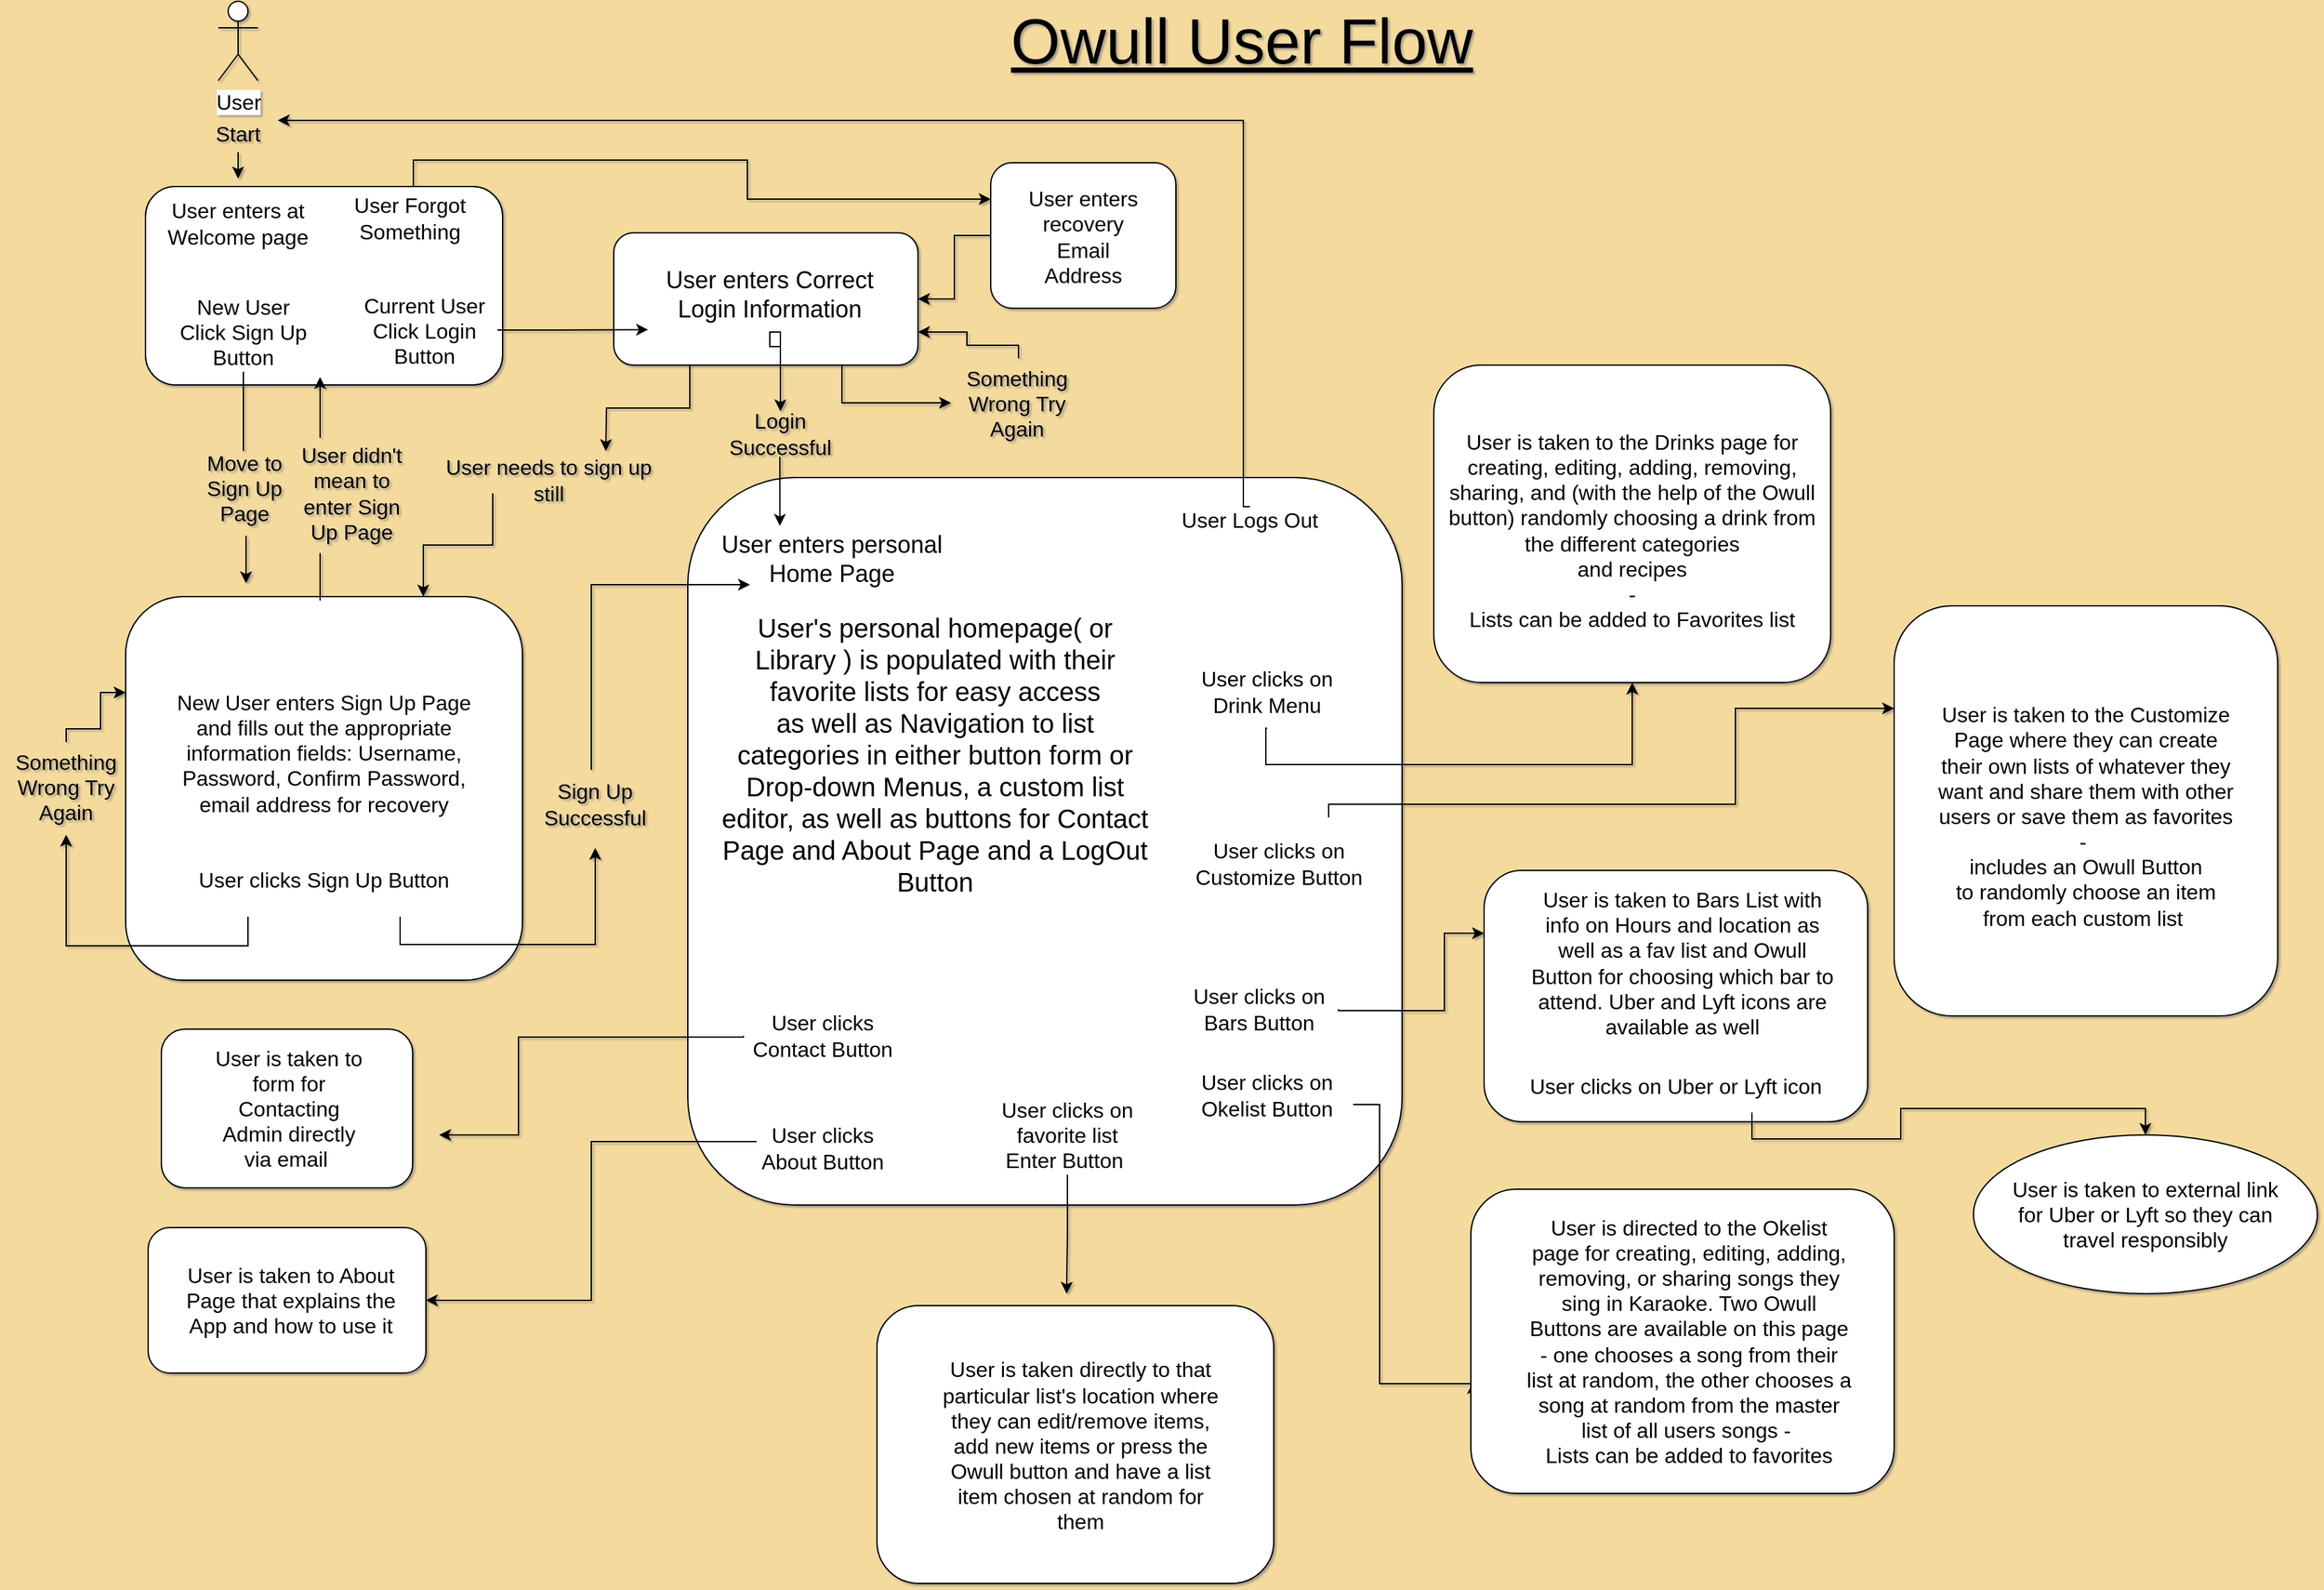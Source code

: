 <mxfile version="10.6.7" type="device"><diagram id="GKd1kvprJkctXCJGuRfW" name="Page-1"><mxGraphModel dx="3113" dy="2014" grid="1" gridSize="10" guides="1" tooltips="1" connect="1" arrows="1" fold="1" page="1" pageScale="1" pageWidth="1100" pageHeight="850" background="#f4db9d" math="0" shadow="1"><root><mxCell id="0"/><mxCell id="1" parent="0"/><mxCell id="EXp45pOTqfLZX3yM3-9i-10" value="" style="rounded=1;whiteSpace=wrap;html=1;fontSize=16;" vertex="1" parent="1"><mxGeometry x="-329" y="229" width="300" height="210" as="geometry"/></mxCell><mxCell id="NnjQxh8oKYUFMCfFBcVK-3" value="" style="rounded=1;whiteSpace=wrap;html=1;" parent="1" vertex="1"><mxGeometry x="-882" y="-617" width="270" height="150" as="geometry"/></mxCell><mxCell id="NnjQxh8oKYUFMCfFBcVK-64" style="edgeStyle=orthogonalEdgeStyle;rounded=0;orthogonalLoop=1;jettySize=auto;html=1;exitX=0.75;exitY=1;exitDx=0;exitDy=0;entryX=0;entryY=0.5;entryDx=0;entryDy=0;startArrow=none;startFill=0;endArrow=classic;endFill=1;fontSize=16;" parent="1" source="NnjQxh8oKYUFMCfFBcVK-35" target="NnjQxh8oKYUFMCfFBcVK-62" edge="1"><mxGeometry relative="1" as="geometry"/></mxCell><mxCell id="NnjQxh8oKYUFMCfFBcVK-74" style="edgeStyle=orthogonalEdgeStyle;rounded=0;orthogonalLoop=1;jettySize=auto;html=1;exitX=0.25;exitY=1;exitDx=0;exitDy=0;entryX=0.75;entryY=0;entryDx=0;entryDy=0;startArrow=none;startFill=0;endArrow=classic;endFill=1;fontSize=20;" parent="1" source="NnjQxh8oKYUFMCfFBcVK-75" target="NnjQxh8oKYUFMCfFBcVK-1" edge="1"><mxGeometry relative="1" as="geometry"/></mxCell><mxCell id="NnjQxh8oKYUFMCfFBcVK-35" value="" style="rounded=1;whiteSpace=wrap;html=1;fontSize=18;" parent="1" vertex="1"><mxGeometry x="-528" y="-582" width="230" height="100" as="geometry"/></mxCell><mxCell id="NnjQxh8oKYUFMCfFBcVK-70" style="edgeStyle=elbowEdgeStyle;rounded=0;orthogonalLoop=1;jettySize=auto;html=1;exitX=0;exitY=0.5;exitDx=0;exitDy=0;startArrow=none;startFill=0;endArrow=classic;endFill=1;fontSize=16;" parent="1" source="NnjQxh8oKYUFMCfFBcVK-49" target="NnjQxh8oKYUFMCfFBcVK-35" edge="1"><mxGeometry relative="1" as="geometry"/></mxCell><mxCell id="NnjQxh8oKYUFMCfFBcVK-49" value="" style="rounded=1;whiteSpace=wrap;html=1;fontSize=16;" parent="1" vertex="1"><mxGeometry x="-243" y="-635" width="140" height="110" as="geometry"/></mxCell><mxCell id="NnjQxh8oKYUFMCfFBcVK-32" value="" style="rounded=1;whiteSpace=wrap;html=1;fontSize=18;" parent="1" vertex="1"><mxGeometry x="-472" y="-397" width="540" height="550" as="geometry"/></mxCell><mxCell id="NnjQxh8oKYUFMCfFBcVK-1" value="" style="rounded=1;whiteSpace=wrap;html=1;" parent="1" vertex="1"><mxGeometry x="-897" y="-307" width="300" height="290" as="geometry"/></mxCell><mxCell id="NnjQxh8oKYUFMCfFBcVK-58" style="edgeStyle=orthogonalEdgeStyle;rounded=0;orthogonalLoop=1;jettySize=auto;html=1;exitX=0.75;exitY=0;exitDx=0;exitDy=0;entryX=0;entryY=0.25;entryDx=0;entryDy=0;startArrow=none;startFill=0;endArrow=classic;endFill=1;fontSize=16;" parent="1" source="NnjQxh8oKYUFMCfFBcVK-3" target="NnjQxh8oKYUFMCfFBcVK-49" edge="1"><mxGeometry relative="1" as="geometry"><Array as="points"><mxPoint x="-679" y="-637"/><mxPoint x="-427" y="-637"/><mxPoint x="-427" y="-607"/></Array></mxGeometry></mxCell><mxCell id="NnjQxh8oKYUFMCfFBcVK-7" style="edgeStyle=orthogonalEdgeStyle;rounded=0;orthogonalLoop=1;jettySize=auto;html=1;exitX=0.5;exitY=0;exitDx=0;exitDy=0;fontSize=16;startArrow=classic;startFill=1;endArrow=none;endFill=0;" parent="1" edge="1"><mxGeometry relative="1" as="geometry"><mxPoint x="-812" y="-643" as="targetPoint"/><mxPoint x="-812" y="-623" as="sourcePoint"/></mxGeometry></mxCell><mxCell id="NnjQxh8oKYUFMCfFBcVK-4" value="User enters at &lt;br style=&quot;font-size: 16px;&quot;&gt;Welcome page" style="text;html=1;strokeColor=none;fillColor=none;align=center;verticalAlign=middle;whiteSpace=wrap;rounded=0;fontSize=16;" parent="1" vertex="1"><mxGeometry x="-877" y="-617" width="130" height="55" as="geometry"/></mxCell><mxCell id="NnjQxh8oKYUFMCfFBcVK-14" style="edgeStyle=orthogonalEdgeStyle;rounded=0;orthogonalLoop=1;jettySize=auto;html=1;startArrow=none;startFill=0;endArrow=none;endFill=0;fontSize=16;exitX=0.5;exitY=1;exitDx=0;exitDy=0;" parent="1" source="NnjQxh8oKYUFMCfFBcVK-8" edge="1"><mxGeometry relative="1" as="geometry"><mxPoint x="-808" y="-417" as="targetPoint"/><mxPoint x="-808" y="-447" as="sourcePoint"/></mxGeometry></mxCell><mxCell id="NnjQxh8oKYUFMCfFBcVK-8" value="New User&lt;br style=&quot;font-size: 16px;&quot;&gt;Click Sign Up&lt;br style=&quot;font-size: 16px;&quot;&gt;Button&lt;br style=&quot;font-size: 16px;&quot;&gt;" style="text;html=1;strokeColor=none;fillColor=none;align=center;verticalAlign=middle;whiteSpace=wrap;rounded=0;fontSize=16;" parent="1" vertex="1"><mxGeometry x="-868" y="-537" width="120" height="60" as="geometry"/></mxCell><mxCell id="NnjQxh8oKYUFMCfFBcVK-57" style="edgeStyle=orthogonalEdgeStyle;rounded=0;orthogonalLoop=1;jettySize=auto;html=1;exitX=1;exitY=0.5;exitDx=0;exitDy=0;entryX=0.113;entryY=0.732;entryDx=0;entryDy=0;entryPerimeter=0;startArrow=none;startFill=0;endArrow=classic;endFill=1;fontSize=16;" parent="1" source="NnjQxh8oKYUFMCfFBcVK-9" target="NnjQxh8oKYUFMCfFBcVK-35" edge="1"><mxGeometry relative="1" as="geometry"/></mxCell><mxCell id="NnjQxh8oKYUFMCfFBcVK-9" value="Current User Click Login&lt;br style=&quot;font-size: 16px;&quot;&gt;Button&lt;br style=&quot;font-size: 16px;&quot;&gt;" style="text;html=1;strokeColor=none;fillColor=none;align=center;verticalAlign=middle;whiteSpace=wrap;rounded=0;fontSize=16;" parent="1" vertex="1"><mxGeometry x="-726" y="-546" width="110" height="75" as="geometry"/></mxCell><mxCell id="NnjQxh8oKYUFMCfFBcVK-13" value="Start" style="text;html=1;strokeColor=none;fillColor=none;align=center;verticalAlign=middle;whiteSpace=wrap;rounded=0;fontSize=16;" parent="1" vertex="1"><mxGeometry x="-832" y="-667" width="40" height="20" as="geometry"/></mxCell><mxCell id="NnjQxh8oKYUFMCfFBcVK-16" style="edgeStyle=orthogonalEdgeStyle;rounded=0;orthogonalLoop=1;jettySize=auto;html=1;startArrow=none;startFill=0;endArrow=classic;endFill=1;fontSize=16;" parent="1" edge="1"><mxGeometry relative="1" as="geometry"><mxPoint x="-806" y="-317" as="targetPoint"/><mxPoint x="-806" y="-353" as="sourcePoint"/></mxGeometry></mxCell><mxCell id="NnjQxh8oKYUFMCfFBcVK-15" value="Move to Sign Up Page" style="text;html=1;strokeColor=none;fillColor=none;align=center;verticalAlign=middle;whiteSpace=wrap;rounded=0;fontSize=16;" parent="1" vertex="1"><mxGeometry x="-852" y="-399" width="90" height="20" as="geometry"/></mxCell><mxCell id="NnjQxh8oKYUFMCfFBcVK-34" style="edgeStyle=orthogonalEdgeStyle;rounded=0;orthogonalLoop=1;jettySize=auto;html=1;startArrow=none;startFill=0;endArrow=classic;endFill=1;fontSize=18;" parent="1" edge="1"><mxGeometry relative="1" as="geometry"><mxPoint x="-545" y="-176" as="sourcePoint"/><mxPoint x="-425" y="-316" as="targetPoint"/><Array as="points"><mxPoint x="-545" y="-316"/><mxPoint x="-425" y="-316"/></Array></mxGeometry></mxCell><mxCell id="NnjQxh8oKYUFMCfFBcVK-39" style="edgeStyle=orthogonalEdgeStyle;rounded=0;orthogonalLoop=1;jettySize=auto;html=1;exitX=0.75;exitY=1;exitDx=0;exitDy=0;startArrow=none;startFill=0;endArrow=classic;endFill=1;fontSize=16;" parent="1" source="NnjQxh8oKYUFMCfFBcVK-17" edge="1"><mxGeometry relative="1" as="geometry"><mxPoint x="-542" y="-117" as="targetPoint"/><Array as="points"><mxPoint x="-690" y="-44"/><mxPoint x="-542" y="-44"/></Array></mxGeometry></mxCell><mxCell id="NnjQxh8oKYUFMCfFBcVK-59" style="edgeStyle=orthogonalEdgeStyle;rounded=0;orthogonalLoop=1;jettySize=auto;html=1;exitX=0.25;exitY=1;exitDx=0;exitDy=0;startArrow=none;startFill=0;endArrow=classic;endFill=1;fontSize=16;" parent="1" source="NnjQxh8oKYUFMCfFBcVK-17" edge="1"><mxGeometry relative="1" as="geometry"><mxPoint x="-942" y="-127" as="targetPoint"/><Array as="points"><mxPoint x="-804" y="-43"/><mxPoint x="-942" y="-43"/></Array></mxGeometry></mxCell><mxCell id="NnjQxh8oKYUFMCfFBcVK-17" value="New User enters Sign Up Page and fills out the appropriate information fields: Username, Password, Confirm Password, email address for recovery&lt;br style=&quot;font-size: 16px;&quot;&gt;&lt;br style=&quot;font-size: 16px;&quot;&gt;&lt;br style=&quot;font-size: 16px;&quot;&gt;User clicks Sign Up Button&lt;br style=&quot;font-size: 16px;&quot;&gt;" style="text;html=1;strokeColor=none;fillColor=none;align=center;verticalAlign=middle;whiteSpace=wrap;rounded=0;fontSize=16;" parent="1" vertex="1"><mxGeometry x="-862" y="-256" width="230" height="191" as="geometry"/></mxCell><mxCell id="NnjQxh8oKYUFMCfFBcVK-21" style="edgeStyle=orthogonalEdgeStyle;rounded=0;orthogonalLoop=1;jettySize=auto;html=1;startArrow=classic;startFill=1;endArrow=none;endFill=0;fontSize=16;exitX=0.5;exitY=1;exitDx=0;exitDy=0;" parent="1" edge="1"><mxGeometry relative="1" as="geometry"><mxPoint x="-750" y="-427" as="targetPoint"/><mxPoint x="-750" y="-473" as="sourcePoint"/></mxGeometry></mxCell><mxCell id="NnjQxh8oKYUFMCfFBcVK-22" style="edgeStyle=orthogonalEdgeStyle;rounded=0;orthogonalLoop=1;jettySize=auto;html=1;startArrow=none;startFill=0;endArrow=none;endFill=0;fontSize=16;" parent="1" edge="1"><mxGeometry relative="1" as="geometry"><mxPoint x="-750" y="-304" as="targetPoint"/><mxPoint x="-750" y="-340" as="sourcePoint"/></mxGeometry></mxCell><mxCell id="NnjQxh8oKYUFMCfFBcVK-23" value="User didn't mean to enter Sign Up Page" style="text;html=1;strokeColor=none;fillColor=none;align=center;verticalAlign=middle;whiteSpace=wrap;rounded=0;fontSize=16;" parent="1" vertex="1"><mxGeometry x="-771" y="-395" width="90" height="20" as="geometry"/></mxCell><mxCell id="NnjQxh8oKYUFMCfFBcVK-33" value="User enters personal Home Page" style="text;html=1;strokeColor=none;fillColor=none;align=center;verticalAlign=middle;whiteSpace=wrap;rounded=0;fontSize=18;" parent="1" vertex="1"><mxGeometry x="-453" y="-375" width="180" height="80" as="geometry"/></mxCell><mxCell id="NnjQxh8oKYUFMCfFBcVK-45" style="edgeStyle=orthogonalEdgeStyle;rounded=0;orthogonalLoop=1;jettySize=auto;html=1;startArrow=none;startFill=0;endArrow=classic;endFill=1;fontSize=16;" parent="1" edge="1"><mxGeometry relative="1" as="geometry"><mxPoint x="-402" y="-447" as="targetPoint"/><mxPoint x="-402" y="-496" as="sourcePoint"/><Array as="points"><mxPoint x="-410" y="-507"/><mxPoint x="-402" y="-507"/></Array></mxGeometry></mxCell><mxCell id="NnjQxh8oKYUFMCfFBcVK-36" value="User enters Correct Login Information" style="text;html=1;strokeColor=none;fillColor=none;align=center;verticalAlign=middle;whiteSpace=wrap;rounded=0;fontSize=18;" parent="1" vertex="1"><mxGeometry x="-490" y="-545" width="160" height="20" as="geometry"/></mxCell><mxCell id="NnjQxh8oKYUFMCfFBcVK-37" value="User Forgot Something" style="text;html=1;strokeColor=none;fillColor=none;align=center;verticalAlign=middle;whiteSpace=wrap;rounded=0;fontSize=16;" parent="1" vertex="1"><mxGeometry x="-742" y="-608.5" width="120" height="30" as="geometry"/></mxCell><mxCell id="NnjQxh8oKYUFMCfFBcVK-38" value="Sign Up Successful" style="text;html=1;strokeColor=none;fillColor=none;align=center;verticalAlign=middle;whiteSpace=wrap;rounded=0;fontSize=16;" parent="1" vertex="1"><mxGeometry x="-562" y="-160" width="40" height="20" as="geometry"/></mxCell><mxCell id="NnjQxh8oKYUFMCfFBcVK-51" value="User enters recovery Email Address" style="text;html=1;strokeColor=none;fillColor=none;align=center;verticalAlign=middle;whiteSpace=wrap;rounded=0;fontSize=16;" parent="1" vertex="1"><mxGeometry x="-223" y="-619" width="100" height="80" as="geometry"/></mxCell><mxCell id="NnjQxh8oKYUFMCfFBcVK-55" value="User" style="shape=umlActor;verticalLabelPosition=bottom;labelBackgroundColor=#ffffff;verticalAlign=top;html=1;outlineConnect=0;fontSize=16;" parent="1" vertex="1"><mxGeometry x="-827" y="-757" width="30" height="60" as="geometry"/></mxCell><mxCell id="NnjQxh8oKYUFMCfFBcVK-61" style="edgeStyle=orthogonalEdgeStyle;rounded=0;orthogonalLoop=1;jettySize=auto;html=1;entryX=0;entryY=0.25;entryDx=0;entryDy=0;startArrow=none;startFill=0;endArrow=classic;endFill=1;fontSize=16;" parent="1" target="NnjQxh8oKYUFMCfFBcVK-1" edge="1"><mxGeometry relative="1" as="geometry"><mxPoint x="-942" y="-197" as="sourcePoint"/><Array as="points"><mxPoint x="-942" y="-207"/><mxPoint x="-916" y="-207"/><mxPoint x="-916" y="-235"/></Array></mxGeometry></mxCell><mxCell id="NnjQxh8oKYUFMCfFBcVK-60" value="Something Wrong Try Again" style="text;html=1;strokeColor=none;fillColor=none;align=center;verticalAlign=middle;whiteSpace=wrap;rounded=0;fontSize=16;" parent="1" vertex="1"><mxGeometry x="-992" y="-187" width="100" height="47" as="geometry"/></mxCell><mxCell id="NnjQxh8oKYUFMCfFBcVK-65" style="edgeStyle=orthogonalEdgeStyle;rounded=0;orthogonalLoop=1;jettySize=auto;html=1;entryX=1;entryY=0.75;entryDx=0;entryDy=0;startArrow=none;startFill=0;endArrow=classic;endFill=1;fontSize=16;" parent="1" target="NnjQxh8oKYUFMCfFBcVK-35" edge="1"><mxGeometry relative="1" as="geometry"><mxPoint x="-222" y="-487" as="sourcePoint"/><Array as="points"><mxPoint x="-222" y="-497"/><mxPoint x="-261" y="-497"/><mxPoint x="-261" y="-507"/></Array></mxGeometry></mxCell><mxCell id="NnjQxh8oKYUFMCfFBcVK-62" value="Something Wrong Try Again" style="text;html=1;strokeColor=none;fillColor=none;align=center;verticalAlign=middle;whiteSpace=wrap;rounded=0;fontSize=16;" parent="1" vertex="1"><mxGeometry x="-273" y="-477" width="100" height="47" as="geometry"/></mxCell><mxCell id="NnjQxh8oKYUFMCfFBcVK-68" style="edgeStyle=orthogonalEdgeStyle;rounded=0;orthogonalLoop=1;jettySize=auto;html=1;exitX=0.5;exitY=1;exitDx=0;exitDy=0;entryX=0.129;entryY=0.055;entryDx=0;entryDy=0;entryPerimeter=0;startArrow=none;startFill=0;endArrow=classic;endFill=1;fontSize=16;" parent="1" edge="1"><mxGeometry relative="1" as="geometry"><mxPoint x="-402.385" y="-412.769" as="sourcePoint"/><mxPoint x="-402.385" y="-360.462" as="targetPoint"/></mxGeometry></mxCell><mxCell id="NnjQxh8oKYUFMCfFBcVK-66" value="Login Successful" style="text;html=1;strokeColor=none;fillColor=none;align=center;verticalAlign=middle;whiteSpace=wrap;rounded=0;fontSize=16;" parent="1" vertex="1"><mxGeometry x="-422" y="-440" width="40" height="20" as="geometry"/></mxCell><mxCell id="NnjQxh8oKYUFMCfFBcVK-72" style="edgeStyle=elbowEdgeStyle;rounded=0;orthogonalLoop=1;jettySize=auto;html=1;exitX=0.5;exitY=0;exitDx=0;exitDy=0;startArrow=none;startFill=0;endArrow=classic;endFill=1;fontSize=16;" parent="1" source="NnjQxh8oKYUFMCfFBcVK-71" edge="1"><mxGeometry relative="1" as="geometry"><mxPoint x="-782" y="-667" as="targetPoint"/><Array as="points"><mxPoint x="-52" y="-597"/><mxPoint x="-322" y="-687"/><mxPoint x="-72" y="-667"/><mxPoint x="-22" y="-477"/><mxPoint x="-302" y="-667"/><mxPoint x="-47" y="-647"/></Array></mxGeometry></mxCell><mxCell id="NnjQxh8oKYUFMCfFBcVK-71" value="User Logs Out" style="text;html=1;strokeColor=none;fillColor=none;align=center;verticalAlign=middle;whiteSpace=wrap;rounded=0;fontSize=16;" parent="1" vertex="1"><mxGeometry x="-102" y="-375" width="110" height="20" as="geometry"/></mxCell><mxCell id="NnjQxh8oKYUFMCfFBcVK-73" value="User's personal homepage( or Library ) is populated with their favorite lists for easy access&lt;br style=&quot;font-size: 20px&quot;&gt;as well as Navigation to list categories in either button form or Drop-down Menus, a custom list editor, as well as buttons for Contact Page and About Page and a LogOut Button&lt;br style=&quot;font-size: 20px&quot;&gt;" style="text;html=1;strokeColor=none;fillColor=none;align=center;verticalAlign=middle;whiteSpace=wrap;rounded=0;fontSize=20;" parent="1" vertex="1"><mxGeometry x="-450" y="-303" width="330" height="230" as="geometry"/></mxCell><mxCell id="NnjQxh8oKYUFMCfFBcVK-75" value="User needs to sign up still" style="text;html=1;strokeColor=none;fillColor=none;align=center;verticalAlign=middle;whiteSpace=wrap;rounded=0;fontSize=16;" parent="1" vertex="1"><mxGeometry x="-662" y="-405" width="170" height="20" as="geometry"/></mxCell><mxCell id="NnjQxh8oKYUFMCfFBcVK-76" style="edgeStyle=orthogonalEdgeStyle;rounded=0;orthogonalLoop=1;jettySize=auto;html=1;exitX=0.25;exitY=1;exitDx=0;exitDy=0;startArrow=none;startFill=0;endArrow=classic;endFill=1;fontSize=20;" parent="1" source="NnjQxh8oKYUFMCfFBcVK-35" edge="1"><mxGeometry relative="1" as="geometry"><mxPoint x="-470.667" y="-481.667" as="sourcePoint"/><mxPoint x="-534" y="-417" as="targetPoint"/></mxGeometry></mxCell><mxCell id="NnjQxh8oKYUFMCfFBcVK-77" value="Owull User Flow" style="text;html=1;strokeColor=none;fillColor=none;align=center;verticalAlign=middle;whiteSpace=wrap;rounded=0;fontSize=48;fontStyle=4" parent="1" vertex="1"><mxGeometry x="-273" y="-737" width="440" height="20" as="geometry"/></mxCell><mxCell id="EXp45pOTqfLZX3yM3-9i-2" style="edgeStyle=orthogonalEdgeStyle;rounded=0;orthogonalLoop=1;jettySize=auto;html=1;exitX=0;exitY=0.5;exitDx=0;exitDy=0;fontSize=16;" edge="1" parent="1" source="EXp45pOTqfLZX3yM3-9i-1"><mxGeometry relative="1" as="geometry"><mxPoint x="-660" y="100" as="targetPoint"/><Array as="points"><mxPoint x="-600" y="26"/><mxPoint x="-600" y="100"/></Array></mxGeometry></mxCell><mxCell id="EXp45pOTqfLZX3yM3-9i-1" value="User clicks Contact Button" style="text;html=1;strokeColor=none;fillColor=none;align=center;verticalAlign=middle;whiteSpace=wrap;rounded=0;fontSize=16;" vertex="1" parent="1"><mxGeometry x="-430" y="-20" width="120" height="90" as="geometry"/></mxCell><mxCell id="EXp45pOTqfLZX3yM3-9i-3" value="" style="rounded=1;whiteSpace=wrap;html=1;fontSize=16;" vertex="1" parent="1"><mxGeometry x="-870" y="20" width="190" height="120" as="geometry"/></mxCell><mxCell id="EXp45pOTqfLZX3yM3-9i-4" value="User is taken to form for Contacting Admin directly via email&amp;nbsp;" style="text;html=1;strokeColor=none;fillColor=none;align=center;verticalAlign=middle;whiteSpace=wrap;rounded=0;fontSize=16;" vertex="1" parent="1"><mxGeometry x="-837" y="40" width="127" height="80" as="geometry"/></mxCell><mxCell id="EXp45pOTqfLZX3yM3-9i-5" value="" style="rounded=1;whiteSpace=wrap;html=1;fontSize=16;" vertex="1" parent="1"><mxGeometry x="-880" y="170" width="210" height="110" as="geometry"/></mxCell><mxCell id="EXp45pOTqfLZX3yM3-9i-6" value="User is taken to About Page that explains the App and how to use it" style="text;html=1;strokeColor=none;fillColor=none;align=center;verticalAlign=middle;whiteSpace=wrap;rounded=0;fontSize=16;" vertex="1" parent="1"><mxGeometry x="-862" y="190" width="180" height="70" as="geometry"/></mxCell><mxCell id="EXp45pOTqfLZX3yM3-9i-8" style="edgeStyle=orthogonalEdgeStyle;rounded=0;orthogonalLoop=1;jettySize=auto;html=1;exitX=0;exitY=0.25;exitDx=0;exitDy=0;entryX=1;entryY=0.5;entryDx=0;entryDy=0;fontSize=16;" edge="1" parent="1" source="EXp45pOTqfLZX3yM3-9i-7" target="EXp45pOTqfLZX3yM3-9i-5"><mxGeometry relative="1" as="geometry"/></mxCell><mxCell id="EXp45pOTqfLZX3yM3-9i-7" value="User clicks About Button" style="text;html=1;strokeColor=none;fillColor=none;align=center;verticalAlign=middle;whiteSpace=wrap;rounded=0;fontSize=16;" vertex="1" parent="1"><mxGeometry x="-420" y="100" width="100" height="20" as="geometry"/></mxCell><mxCell id="EXp45pOTqfLZX3yM3-9i-17" style="edgeStyle=orthogonalEdgeStyle;rounded=0;orthogonalLoop=1;jettySize=auto;html=1;exitX=0.5;exitY=1;exitDx=0;exitDy=0;fontSize=16;" edge="1" parent="1" source="EXp45pOTqfLZX3yM3-9i-9"><mxGeometry relative="1" as="geometry"><mxPoint x="-185.636" y="220.0" as="targetPoint"/><Array as="points"><mxPoint x="-185" y="175"/></Array></mxGeometry></mxCell><mxCell id="EXp45pOTqfLZX3yM3-9i-9" value="User clicks on favorite list&lt;br&gt;Enter Button&amp;nbsp;" style="text;html=1;strokeColor=none;fillColor=none;align=center;verticalAlign=middle;whiteSpace=wrap;rounded=0;fontSize=16;" vertex="1" parent="1"><mxGeometry x="-240" y="70" width="110" height="60" as="geometry"/></mxCell><mxCell id="EXp45pOTqfLZX3yM3-9i-11" value="User is taken directly to that particular list's location where they can edit/remove items, add new items or press the Owull button and have a list item chosen at random for them" style="text;html=1;strokeColor=none;fillColor=none;align=center;verticalAlign=middle;whiteSpace=wrap;rounded=0;fontSize=16;" vertex="1" parent="1"><mxGeometry x="-285" y="260" width="220" height="150" as="geometry"/></mxCell><mxCell id="EXp45pOTqfLZX3yM3-9i-22" style="edgeStyle=orthogonalEdgeStyle;rounded=0;orthogonalLoop=1;jettySize=auto;html=1;entryX=0.005;entryY=0.634;entryDx=0;entryDy=0;entryPerimeter=0;fontSize=16;" edge="1" parent="1" source="EXp45pOTqfLZX3yM3-9i-18" target="EXp45pOTqfLZX3yM3-9i-20"><mxGeometry relative="1" as="geometry"><Array as="points"><mxPoint x="51" y="77"/><mxPoint x="51" y="288"/></Array></mxGeometry></mxCell><mxCell id="EXp45pOTqfLZX3yM3-9i-18" value="User clicks on Okelist Button" style="text;html=1;strokeColor=none;fillColor=none;align=center;verticalAlign=middle;whiteSpace=wrap;rounded=0;fontSize=16;" vertex="1" parent="1"><mxGeometry x="-99" y="30" width="130" height="80" as="geometry"/></mxCell><mxCell id="EXp45pOTqfLZX3yM3-9i-20" value="" style="rounded=1;whiteSpace=wrap;html=1;fontSize=16;" vertex="1" parent="1"><mxGeometry x="120" y="141" width="320" height="230" as="geometry"/></mxCell><mxCell id="EXp45pOTqfLZX3yM3-9i-21" value="User is directed to the Okelist page for creating, editing, adding, removing, or sharing songs they sing in Karaoke. Two Owull Buttons are available on this page - one chooses a song from their list at random, the other chooses a song at random from the master list of all users songs -&amp;nbsp;&lt;br&gt;Lists can be added to favorites&lt;br&gt;" style="text;html=1;strokeColor=none;fillColor=none;align=center;verticalAlign=middle;whiteSpace=wrap;rounded=0;fontSize=16;" vertex="1" parent="1"><mxGeometry x="160" y="133" width="250" height="246" as="geometry"/></mxCell><mxCell id="EXp45pOTqfLZX3yM3-9i-24" style="edgeStyle=orthogonalEdgeStyle;rounded=0;orthogonalLoop=1;jettySize=auto;html=1;fontSize=16;entryX=0.5;entryY=1;entryDx=0;entryDy=0;exitX=0.5;exitY=1;exitDx=0;exitDy=0;" edge="1" parent="1" source="EXp45pOTqfLZX3yM3-9i-23" target="EXp45pOTqfLZX3yM3-9i-25"><mxGeometry relative="1" as="geometry"><mxPoint x="310" y="-40" as="targetPoint"/><mxPoint x="-29" y="-190" as="sourcePoint"/><Array as="points"><mxPoint x="-35" y="-180"/><mxPoint x="242" y="-180"/></Array></mxGeometry></mxCell><mxCell id="EXp45pOTqfLZX3yM3-9i-23" value="User clicks on Drink Menu&lt;br&gt;" style="text;html=1;strokeColor=none;fillColor=none;align=center;verticalAlign=middle;whiteSpace=wrap;rounded=0;fontSize=16;" vertex="1" parent="1"><mxGeometry x="-99" y="-262.5" width="130" height="55" as="geometry"/></mxCell><mxCell id="EXp45pOTqfLZX3yM3-9i-25" value="" style="rounded=1;whiteSpace=wrap;html=1;fontSize=16;" vertex="1" parent="1"><mxGeometry x="92" y="-482" width="300" height="240" as="geometry"/></mxCell><mxCell id="EXp45pOTqfLZX3yM3-9i-26" value="User is taken to the Drinks page for creating, editing, adding, removing, sharing, and (with the help of the Owull button) randomly choosing a drink from the different categories&lt;br&gt;and recipes&lt;br&gt;-&lt;br&gt;Lists can be added to Favorites list&lt;br&gt;" style="text;html=1;strokeColor=none;fillColor=none;align=center;verticalAlign=middle;whiteSpace=wrap;rounded=0;fontSize=16;" vertex="1" parent="1"><mxGeometry x="102" y="-462" width="280" height="210" as="geometry"/></mxCell><mxCell id="EXp45pOTqfLZX3yM3-9i-30" style="edgeStyle=orthogonalEdgeStyle;rounded=0;orthogonalLoop=1;jettySize=auto;html=1;exitX=1;exitY=0.5;exitDx=0;exitDy=0;entryX=0;entryY=0.25;entryDx=0;entryDy=0;fontSize=16;" edge="1" parent="1" source="EXp45pOTqfLZX3yM3-9i-27" target="EXp45pOTqfLZX3yM3-9i-28"><mxGeometry relative="1" as="geometry"><Array as="points"><mxPoint x="100" y="6"/><mxPoint x="100" y="-52"/></Array></mxGeometry></mxCell><mxCell id="EXp45pOTqfLZX3yM3-9i-27" value="User clicks on Bars Button" style="text;html=1;strokeColor=none;fillColor=none;align=center;verticalAlign=middle;whiteSpace=wrap;rounded=0;fontSize=16;" vertex="1" parent="1"><mxGeometry x="-100" y="-20" width="120" height="50" as="geometry"/></mxCell><mxCell id="EXp45pOTqfLZX3yM3-9i-28" value="" style="rounded=1;whiteSpace=wrap;html=1;fontSize=16;" vertex="1" parent="1"><mxGeometry x="130" y="-100" width="290" height="190" as="geometry"/></mxCell><mxCell id="EXp45pOTqfLZX3yM3-9i-32" style="edgeStyle=orthogonalEdgeStyle;rounded=0;orthogonalLoop=1;jettySize=auto;html=1;exitX=0.75;exitY=0;exitDx=0;exitDy=0;entryX=0;entryY=0.25;entryDx=0;entryDy=0;fontSize=16;" edge="1" parent="1" source="EXp45pOTqfLZX3yM3-9i-29" target="EXp45pOTqfLZX3yM3-9i-31"><mxGeometry relative="1" as="geometry"><Array as="points"><mxPoint x="13" y="-150"/><mxPoint x="320" y="-150"/><mxPoint x="320" y="-223"/></Array></mxGeometry></mxCell><mxCell id="EXp45pOTqfLZX3yM3-9i-29" value="User clicks on&lt;br&gt;Customize Button&lt;br&gt;" style="text;html=1;strokeColor=none;fillColor=none;align=center;verticalAlign=middle;whiteSpace=wrap;rounded=0;fontSize=16;" vertex="1" parent="1"><mxGeometry x="-100" y="-140" width="150" height="70" as="geometry"/></mxCell><mxCell id="EXp45pOTqfLZX3yM3-9i-31" value="" style="rounded=1;whiteSpace=wrap;html=1;fontSize=16;" vertex="1" parent="1"><mxGeometry x="440" y="-300" width="290" height="310" as="geometry"/></mxCell><mxCell id="EXp45pOTqfLZX3yM3-9i-39" style="edgeStyle=orthogonalEdgeStyle;rounded=0;orthogonalLoop=1;jettySize=auto;html=1;exitX=0.75;exitY=1;exitDx=0;exitDy=0;fontSize=16;" edge="1" parent="1" source="EXp45pOTqfLZX3yM3-9i-33" target="EXp45pOTqfLZX3yM3-9i-37"><mxGeometry relative="1" as="geometry"/></mxCell><mxCell id="EXp45pOTqfLZX3yM3-9i-33" value="User clicks on Uber or Lyft icon" style="text;html=1;strokeColor=none;fillColor=none;align=center;verticalAlign=middle;whiteSpace=wrap;rounded=0;fontSize=16;" vertex="1" parent="1"><mxGeometry x="160" y="43" width="230" height="40" as="geometry"/></mxCell><mxCell id="EXp45pOTqfLZX3yM3-9i-34" value="User is taken to Bars List with info on Hours and location as well as a fav list and Owull Button for choosing which bar to attend. Uber and Lyft icons are available as well" style="text;html=1;strokeColor=none;fillColor=none;align=center;verticalAlign=middle;whiteSpace=wrap;rounded=0;fontSize=16;" vertex="1" parent="1"><mxGeometry x="160" y="-80" width="240" height="100" as="geometry"/></mxCell><mxCell id="EXp45pOTqfLZX3yM3-9i-37" value="" style="ellipse;whiteSpace=wrap;html=1;fontSize=16;" vertex="1" parent="1"><mxGeometry x="500" y="100" width="260" height="120" as="geometry"/></mxCell><mxCell id="EXp45pOTqfLZX3yM3-9i-38" value="User is taken to external link for Uber or Lyft so they can travel responsibly" style="text;html=1;strokeColor=none;fillColor=none;align=center;verticalAlign=middle;whiteSpace=wrap;rounded=0;fontSize=16;" vertex="1" parent="1"><mxGeometry x="520" y="150" width="220" height="20" as="geometry"/></mxCell><mxCell id="EXp45pOTqfLZX3yM3-9i-40" value="User is taken to the Customize Page where they can create their own lists of whatever they want and share them with other users or save them as favorites -&amp;nbsp;&lt;br&gt;includes an Owull Button&lt;br&gt;to randomly choose an item from each custom list&amp;nbsp;" style="text;html=1;strokeColor=none;fillColor=none;align=center;verticalAlign=middle;whiteSpace=wrap;rounded=0;fontSize=16;" vertex="1" parent="1"><mxGeometry x="470" y="-272" width="230" height="262" as="geometry"/></mxCell></root></mxGraphModel></diagram></mxfile>